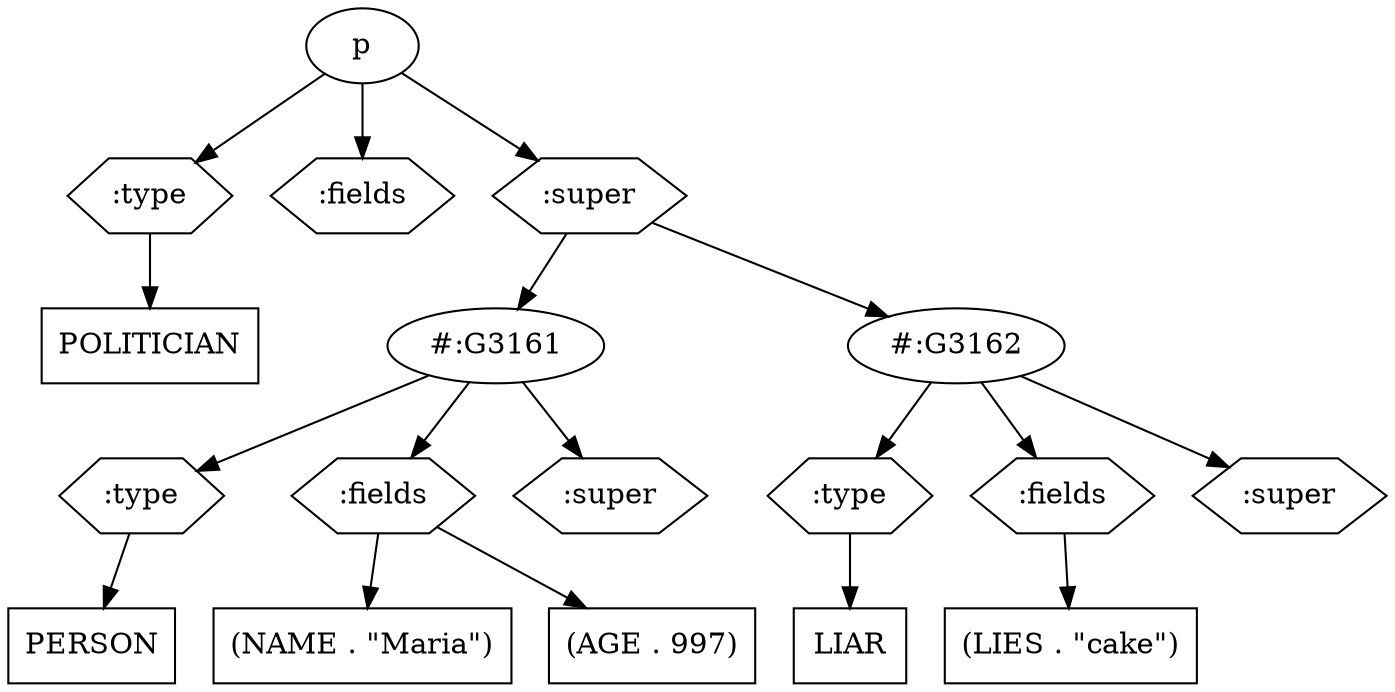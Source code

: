 digraph {
    i0 -> t0 -> tv0;
    i0 -> f0;
    i0 -> s0;
    f0 -> fv0_0;
    f0 -> fv0_1;

    t0 [label=":type", shape=hexagon];
    f0 [label=":fields", shape=hexagon];
    s0 [label=":super", shape=hexagon];

    i0 [label="#:G3161"];
    fv0_0 [label="(NAME . \"Maria\")", shape=box];
    fv0_1 [label="(AGE . 997)", shape=box];
    tv0 [label="PERSON", shape=box];

    i1 -> t1 -> tv1;
    i1 -> f1 -> fv1;
    i1 -> s1;

    t1 [label=":type", shape=hexagon];
    f1 [label=":fields", shape=hexagon];
    s1 [label=":super", shape=hexagon];

    i1 [label="#:G3162"];
    fv1 [label="(LIES . \"cake\")", shape=box];
    tv1 [label="LIAR", shape=box];

    i2 -> t2 -> tv2;
    i2 -> f2;
    i2 -> s2;
    s2 -> i0;
    s2 -> i1;

    t2 [label=":type", shape=hexagon];
    f2 [label=":fields", shape=hexagon];
    s2 [label=":super", shape=hexagon];

    i2 [label="p"];
    tv2 [label="POLITICIAN", shape=box];
}
